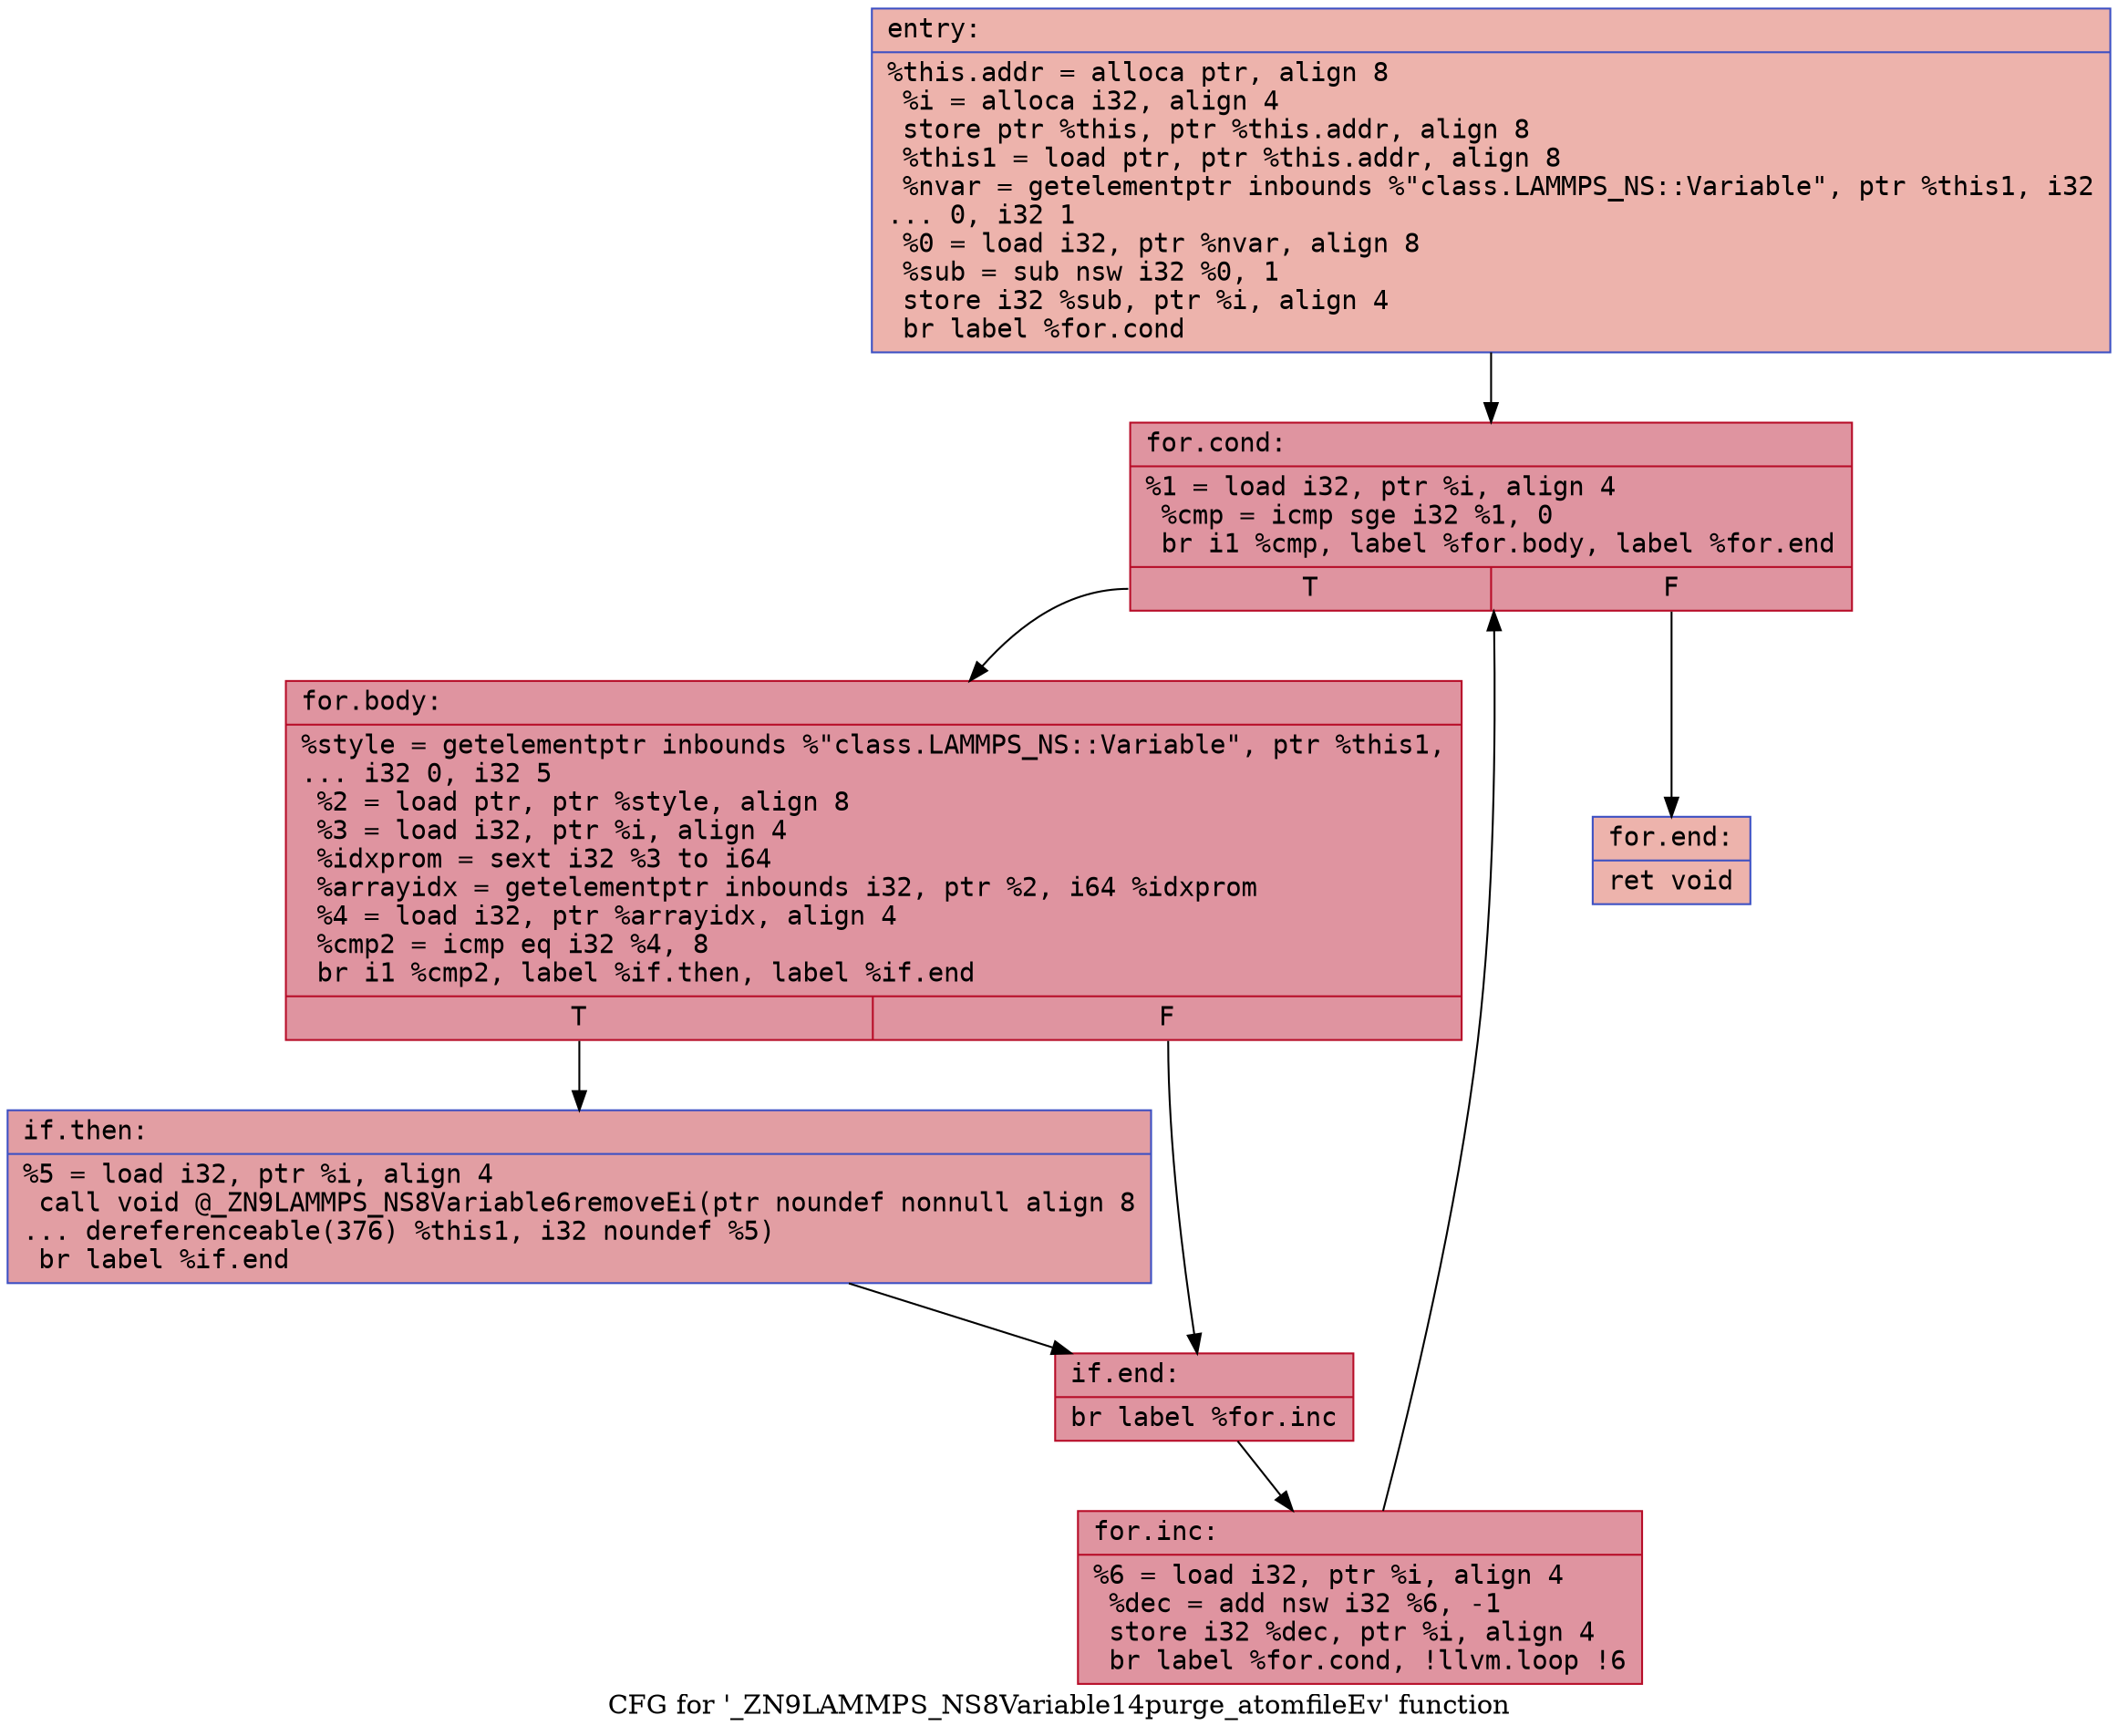 digraph "CFG for '_ZN9LAMMPS_NS8Variable14purge_atomfileEv' function" {
	label="CFG for '_ZN9LAMMPS_NS8Variable14purge_atomfileEv' function";

	Node0x556bfe2df240 [shape=record,color="#3d50c3ff", style=filled, fillcolor="#d6524470" fontname="Courier",label="{entry:\l|  %this.addr = alloca ptr, align 8\l  %i = alloca i32, align 4\l  store ptr %this, ptr %this.addr, align 8\l  %this1 = load ptr, ptr %this.addr, align 8\l  %nvar = getelementptr inbounds %\"class.LAMMPS_NS::Variable\", ptr %this1, i32\l... 0, i32 1\l  %0 = load i32, ptr %nvar, align 8\l  %sub = sub nsw i32 %0, 1\l  store i32 %sub, ptr %i, align 4\l  br label %for.cond\l}"];
	Node0x556bfe2df240 -> Node0x556bfe2df7b0[tooltip="entry -> for.cond\nProbability 100.00%" ];
	Node0x556bfe2df7b0 [shape=record,color="#b70d28ff", style=filled, fillcolor="#b70d2870" fontname="Courier",label="{for.cond:\l|  %1 = load i32, ptr %i, align 4\l  %cmp = icmp sge i32 %1, 0\l  br i1 %cmp, label %for.body, label %for.end\l|{<s0>T|<s1>F}}"];
	Node0x556bfe2df7b0:s0 -> Node0x556bfe2df9d0[tooltip="for.cond -> for.body\nProbability 96.88%" ];
	Node0x556bfe2df7b0:s1 -> Node0x556bfe2dfa50[tooltip="for.cond -> for.end\nProbability 3.12%" ];
	Node0x556bfe2df9d0 [shape=record,color="#b70d28ff", style=filled, fillcolor="#b70d2870" fontname="Courier",label="{for.body:\l|  %style = getelementptr inbounds %\"class.LAMMPS_NS::Variable\", ptr %this1,\l... i32 0, i32 5\l  %2 = load ptr, ptr %style, align 8\l  %3 = load i32, ptr %i, align 4\l  %idxprom = sext i32 %3 to i64\l  %arrayidx = getelementptr inbounds i32, ptr %2, i64 %idxprom\l  %4 = load i32, ptr %arrayidx, align 4\l  %cmp2 = icmp eq i32 %4, 8\l  br i1 %cmp2, label %if.then, label %if.end\l|{<s0>T|<s1>F}}"];
	Node0x556bfe2df9d0:s0 -> Node0x556bfe2e0180[tooltip="for.body -> if.then\nProbability 50.00%" ];
	Node0x556bfe2df9d0:s1 -> Node0x556bfe2e01f0[tooltip="for.body -> if.end\nProbability 50.00%" ];
	Node0x556bfe2e0180 [shape=record,color="#3d50c3ff", style=filled, fillcolor="#be242e70" fontname="Courier",label="{if.then:\l|  %5 = load i32, ptr %i, align 4\l  call void @_ZN9LAMMPS_NS8Variable6removeEi(ptr noundef nonnull align 8\l... dereferenceable(376) %this1, i32 noundef %5)\l  br label %if.end\l}"];
	Node0x556bfe2e0180 -> Node0x556bfe2e01f0[tooltip="if.then -> if.end\nProbability 100.00%" ];
	Node0x556bfe2e01f0 [shape=record,color="#b70d28ff", style=filled, fillcolor="#b70d2870" fontname="Courier",label="{if.end:\l|  br label %for.inc\l}"];
	Node0x556bfe2e01f0 -> Node0x556bfe2e05b0[tooltip="if.end -> for.inc\nProbability 100.00%" ];
	Node0x556bfe2e05b0 [shape=record,color="#b70d28ff", style=filled, fillcolor="#b70d2870" fontname="Courier",label="{for.inc:\l|  %6 = load i32, ptr %i, align 4\l  %dec = add nsw i32 %6, -1\l  store i32 %dec, ptr %i, align 4\l  br label %for.cond, !llvm.loop !6\l}"];
	Node0x556bfe2e05b0 -> Node0x556bfe2df7b0[tooltip="for.inc -> for.cond\nProbability 100.00%" ];
	Node0x556bfe2dfa50 [shape=record,color="#3d50c3ff", style=filled, fillcolor="#d6524470" fontname="Courier",label="{for.end:\l|  ret void\l}"];
}
